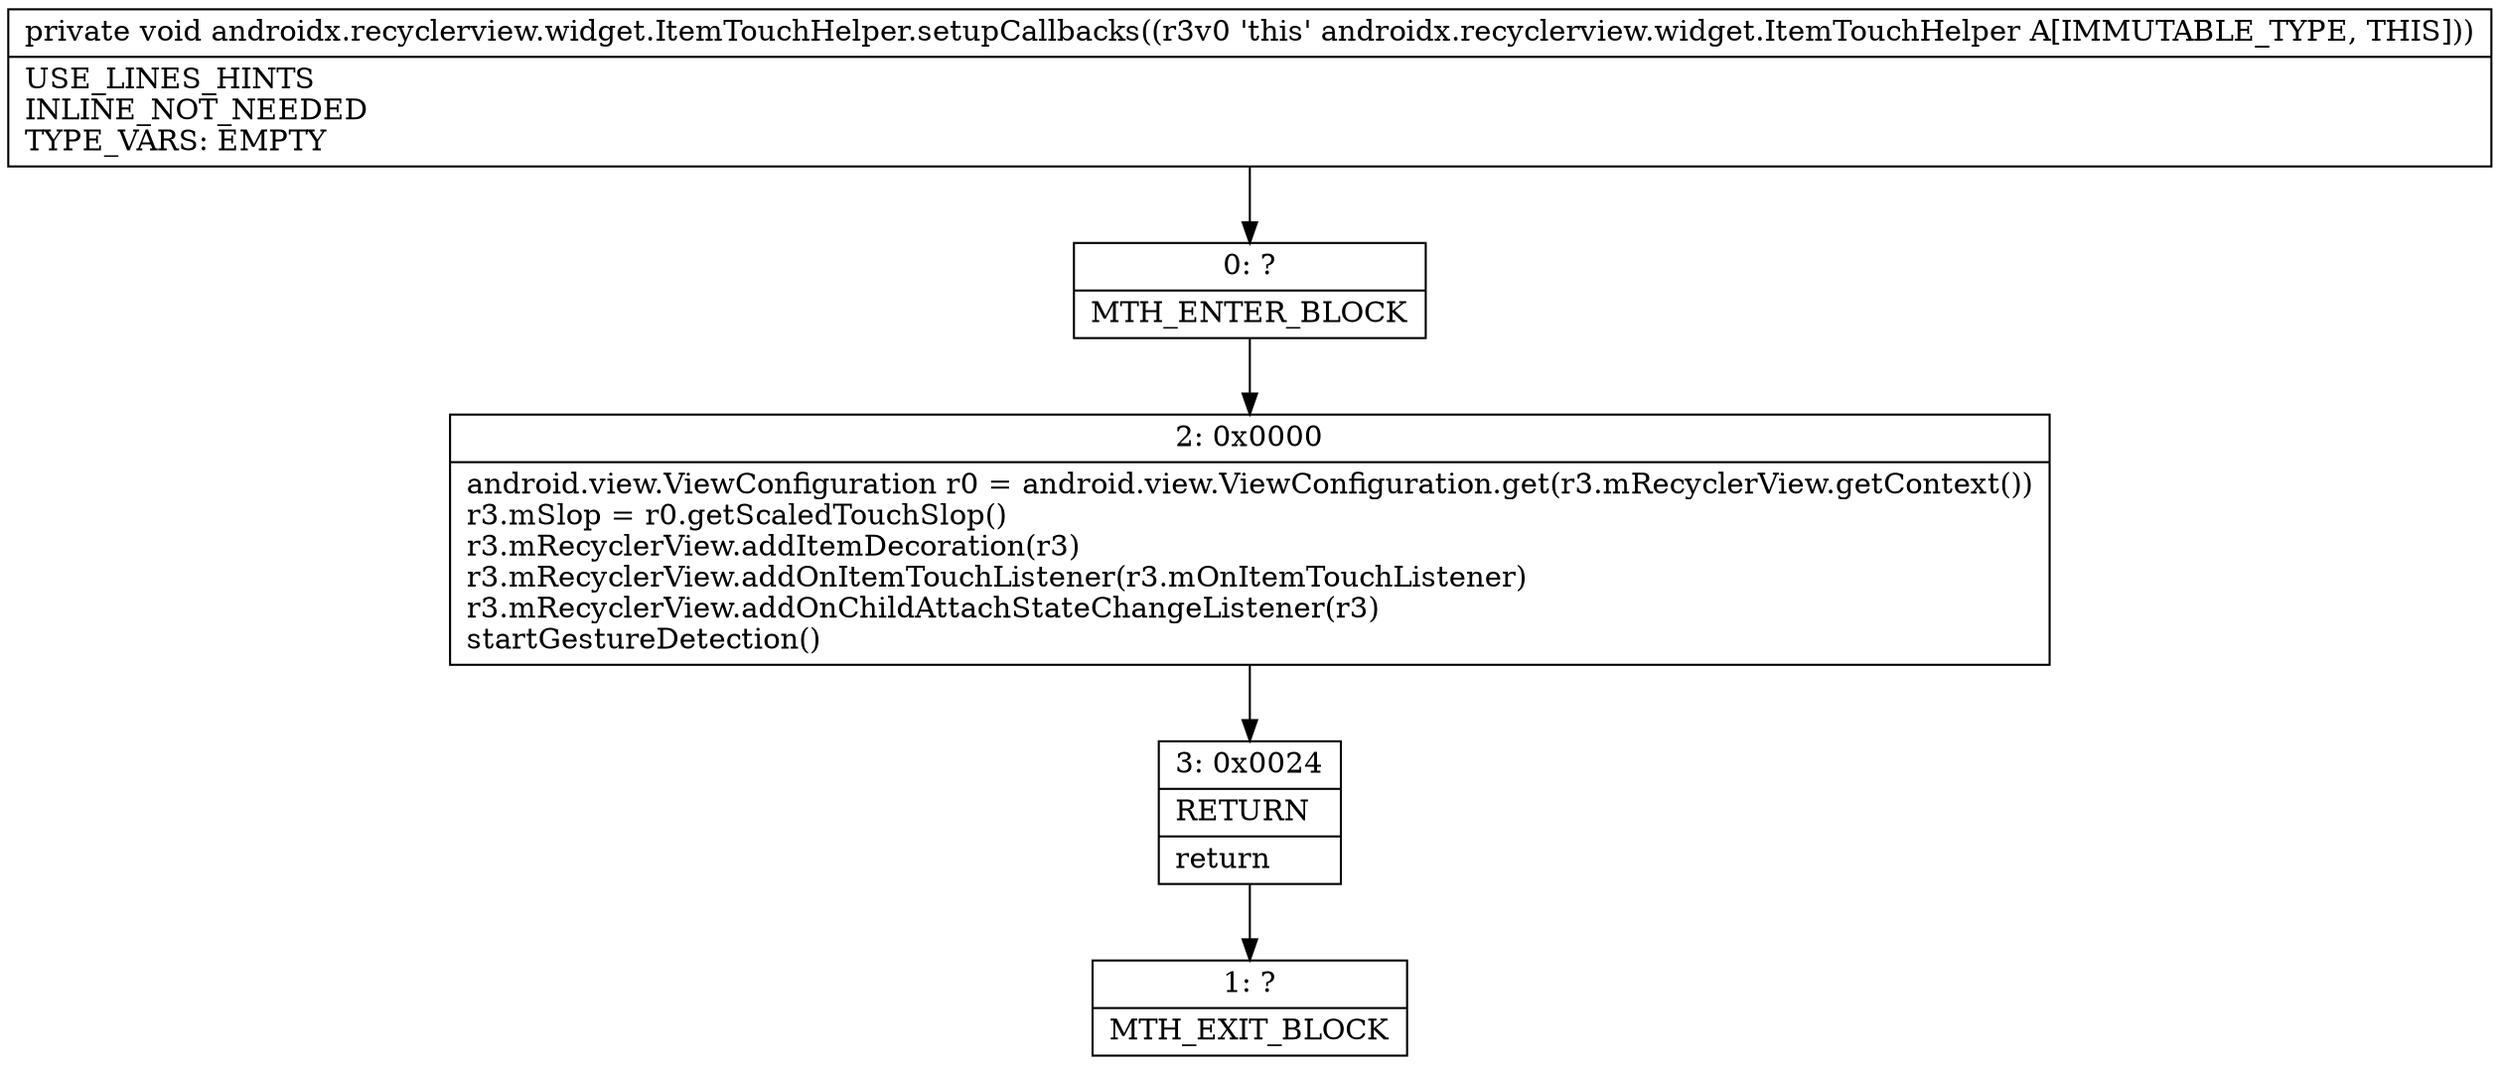 digraph "CFG forandroidx.recyclerview.widget.ItemTouchHelper.setupCallbacks()V" {
Node_0 [shape=record,label="{0\:\ ?|MTH_ENTER_BLOCK\l}"];
Node_2 [shape=record,label="{2\:\ 0x0000|android.view.ViewConfiguration r0 = android.view.ViewConfiguration.get(r3.mRecyclerView.getContext())\lr3.mSlop = r0.getScaledTouchSlop()\lr3.mRecyclerView.addItemDecoration(r3)\lr3.mRecyclerView.addOnItemTouchListener(r3.mOnItemTouchListener)\lr3.mRecyclerView.addOnChildAttachStateChangeListener(r3)\lstartGestureDetection()\l}"];
Node_3 [shape=record,label="{3\:\ 0x0024|RETURN\l|return\l}"];
Node_1 [shape=record,label="{1\:\ ?|MTH_EXIT_BLOCK\l}"];
MethodNode[shape=record,label="{private void androidx.recyclerview.widget.ItemTouchHelper.setupCallbacks((r3v0 'this' androidx.recyclerview.widget.ItemTouchHelper A[IMMUTABLE_TYPE, THIS]))  | USE_LINES_HINTS\lINLINE_NOT_NEEDED\lTYPE_VARS: EMPTY\l}"];
MethodNode -> Node_0;Node_0 -> Node_2;
Node_2 -> Node_3;
Node_3 -> Node_1;
}

